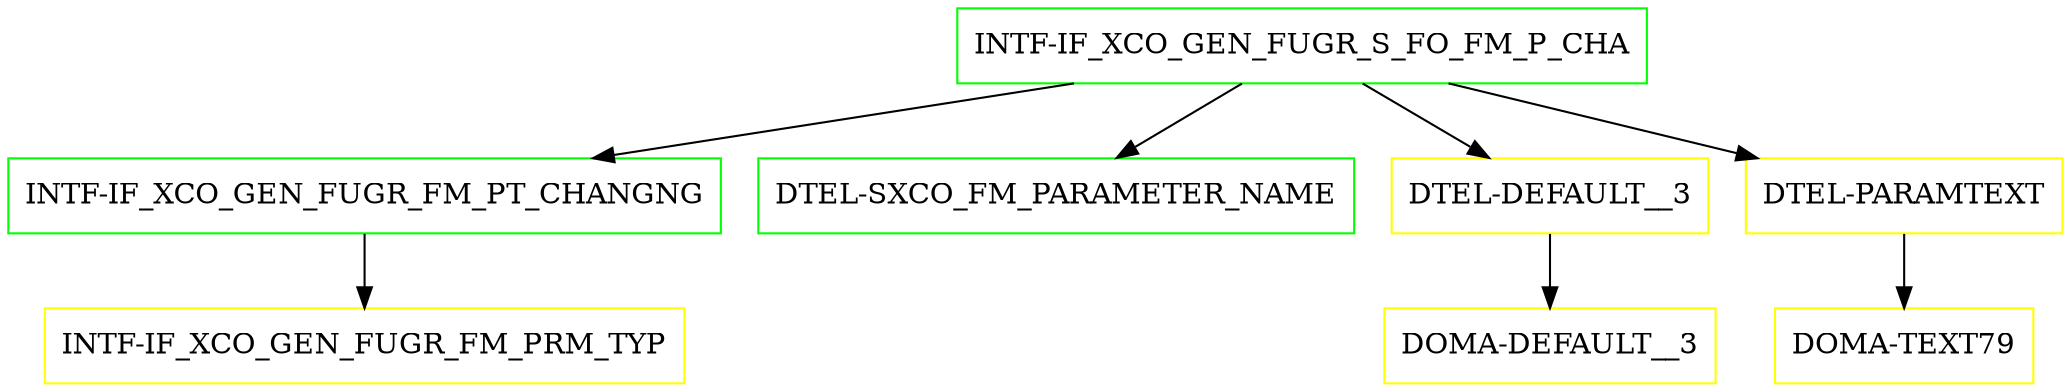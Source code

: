digraph G {
  "INTF-IF_XCO_GEN_FUGR_S_FO_FM_P_CHA" [shape=box,color=green];
  "INTF-IF_XCO_GEN_FUGR_FM_PT_CHANGNG" [shape=box,color=green,URL="./INTF_IF_XCO_GEN_FUGR_FM_PT_CHANGNG.html"];
  "INTF-IF_XCO_GEN_FUGR_FM_PRM_TYP" [shape=box,color=yellow,URL="./INTF_IF_XCO_GEN_FUGR_FM_PRM_TYP.html"];
  "DTEL-SXCO_FM_PARAMETER_NAME" [shape=box,color=green,URL="./DTEL_SXCO_FM_PARAMETER_NAME.html"];
  "DTEL-DEFAULT__3" [shape=box,color=yellow,URL="./DTEL_DEFAULT__3.html"];
  "DOMA-DEFAULT__3" [shape=box,color=yellow,URL="./DOMA_DEFAULT__3.html"];
  "DTEL-PARAMTEXT" [shape=box,color=yellow,URL="./DTEL_PARAMTEXT.html"];
  "DOMA-TEXT79" [shape=box,color=yellow,URL="./DOMA_TEXT79.html"];
  "INTF-IF_XCO_GEN_FUGR_S_FO_FM_P_CHA" -> "DTEL-PARAMTEXT";
  "INTF-IF_XCO_GEN_FUGR_S_FO_FM_P_CHA" -> "DTEL-DEFAULT__3";
  "INTF-IF_XCO_GEN_FUGR_S_FO_FM_P_CHA" -> "DTEL-SXCO_FM_PARAMETER_NAME";
  "INTF-IF_XCO_GEN_FUGR_S_FO_FM_P_CHA" -> "INTF-IF_XCO_GEN_FUGR_FM_PT_CHANGNG";
  "INTF-IF_XCO_GEN_FUGR_FM_PT_CHANGNG" -> "INTF-IF_XCO_GEN_FUGR_FM_PRM_TYP";
  "DTEL-DEFAULT__3" -> "DOMA-DEFAULT__3";
  "DTEL-PARAMTEXT" -> "DOMA-TEXT79";
}
